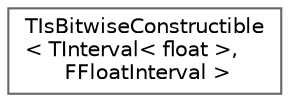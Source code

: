 digraph "Graphical Class Hierarchy"
{
 // INTERACTIVE_SVG=YES
 // LATEX_PDF_SIZE
  bgcolor="transparent";
  edge [fontname=Helvetica,fontsize=10,labelfontname=Helvetica,labelfontsize=10];
  node [fontname=Helvetica,fontsize=10,shape=box,height=0.2,width=0.4];
  rankdir="LR";
  Node0 [id="Node000000",label="TIsBitwiseConstructible\l\< TInterval\< float \>,\l FFloatInterval \>",height=0.2,width=0.4,color="grey40", fillcolor="white", style="filled",URL="$d4/d66/structTIsBitwiseConstructible_3_01TInterval_3_01float_01_4_00_01FFloatInterval_01_4.html",tooltip=" "];
}
